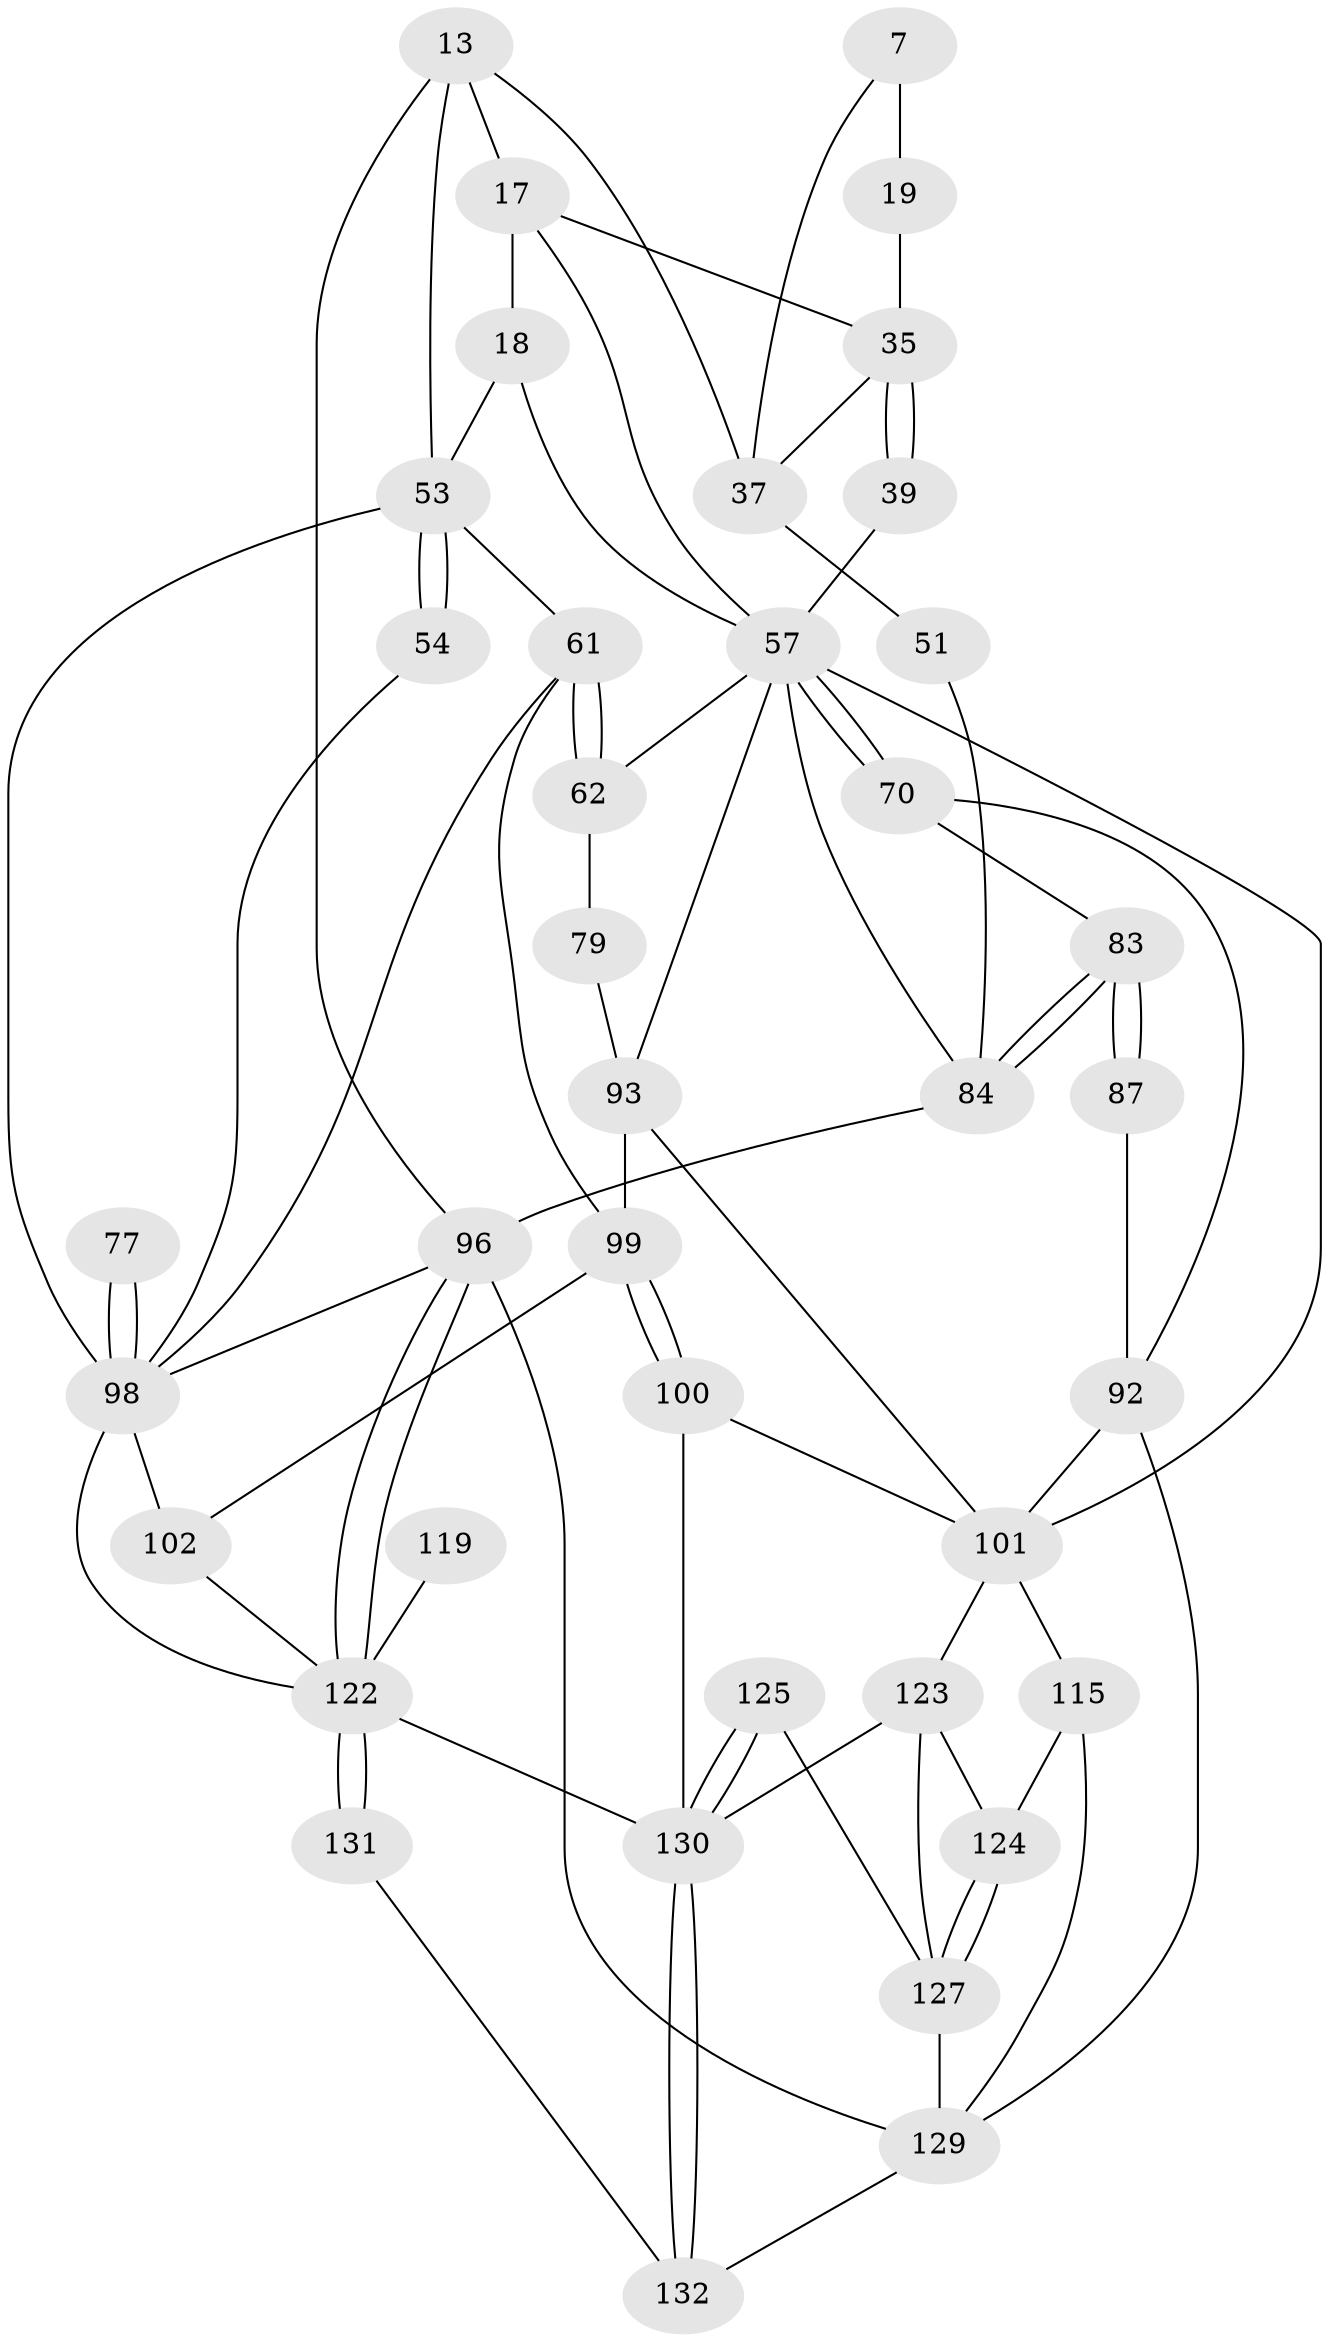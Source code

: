 // original degree distribution, {3: 0.015151515151515152, 5: 0.6363636363636364, 6: 0.16666666666666666, 4: 0.18181818181818182}
// Generated by graph-tools (version 1.1) at 2025/06/03/04/25 22:06:59]
// undirected, 39 vertices, 82 edges
graph export_dot {
graph [start="1"]
  node [color=gray90,style=filled];
  7 [pos="+0.10123810270019303+0.07439856450880027",super="+1"];
  13 [pos="+1+0",super="+10"];
  17 [pos="+0.5001584249733577+0.09192473270318856",super="+6+11+12"];
  18 [pos="+0.9120210705645238+0.16926207761246106",super="+16"];
  19 [pos="+0.15045598756979497+0.12345086947423387",super="+2"];
  35 [pos="+0.18783855872812086+0.32764309324062735",super="+23"];
  37 [pos="+0.09726017285342027+0.26163769542119475",super="+36+21"];
  39 [pos="+0.20131298258542463+0.3381292751323076",super="+38"];
  51 [pos="+0.05994532459680041+0.3754910097413837",super="+44+45"];
  53 [pos="+1+0.4217383283635514",super="+34+49"];
  54 [pos="+0.8823212021706628+0.3916609167882909"];
  57 [pos="+0.19890812724491716+0.47867139793246105",super="+55+48"];
  61 [pos="+0.6966509294974236+0.5345922924110718",super="+60+52+50+30"];
  62 [pos="+0.627034210366125+0.4882228542465615",super="+42+41"];
  70 [pos="+0.2208847404367059+0.5493388999501526"];
  77 [pos="+0.954453344199537+0.6671557130526153"];
  79 [pos="+0.5124958289892061+0.5440202323102676",super="+65"];
  83 [pos="+0+0.7893601728246123",super="+74+73"];
  84 [pos="+0+0.8813375851414261",super="+59+58"];
  87 [pos="+0.09647498454453722+0.677011861120222"];
  92 [pos="+0.18569805906878117+0.7229015628348062",super="+88"];
  93 [pos="+0.3924491946820148+0.6565677081052187",super="+72+82+71"];
  96 [pos="+1+1",super="+86+85"];
  98 [pos="+1+0.7313226739082932",super="+97+75+76+78"];
  99 [pos="+0.5799628278099536+0.733083455670896",super="+81+80"];
  100 [pos="+0.4468301907457161+0.7857323352408399"];
  101 [pos="+0.3799337410095409+0.7445395902343139",super="+94+95+91"];
  102 [pos="+0.5946958307879745+0.735401488494526",super="+90+89"];
  115 [pos="+0.27423328916126655+0.8952034000270085",super="+109"];
  119 [pos="+0.7291728482528+0.8494348953357767"];
  122 [pos="+0.9158064515028232+1",super="+121+106+120"];
  123 [pos="+0.35587541765676844+0.9318009427565701",super="+118+113"];
  124 [pos="+0.2941857964365441+0.9322522295038067",super="+114"];
  125 [pos="+0.4177525964809088+1"];
  127 [pos="+0.29527620897531115+0.9715290146932517",super="+126"];
  129 [pos="+0.04496961634430361+1",super="+128+116+104"];
  130 [pos="+0.49325456173402854+1",super="+111+117"];
  131 [pos="+0.7444618856764753+1"];
  132 [pos="+0.49786243246847905+1"];
  7 -- 19 [weight=2];
  7 -- 37;
  13 -- 96 [weight=2];
  13 -- 17 [weight=2];
  13 -- 37;
  13 -- 53;
  17 -- 18 [weight=3];
  17 -- 35;
  17 -- 57;
  18 -- 53 [weight=2];
  18 -- 57;
  19 -- 35 [weight=2];
  35 -- 39 [weight=2];
  35 -- 39;
  35 -- 37 [weight=2];
  37 -- 51 [weight=3];
  39 -- 57 [weight=3];
  51 -- 84 [weight=2];
  53 -- 54 [weight=2];
  53 -- 54;
  53 -- 98;
  53 -- 61 [weight=2];
  54 -- 98;
  57 -- 70;
  57 -- 70;
  57 -- 84;
  57 -- 62 [weight=2];
  57 -- 93;
  57 -- 101;
  61 -- 62 [weight=3];
  61 -- 62;
  61 -- 99;
  61 -- 98;
  62 -- 79;
  70 -- 83;
  70 -- 92;
  77 -- 98 [weight=3];
  77 -- 98;
  79 -- 93 [weight=3];
  83 -- 84 [weight=2];
  83 -- 84;
  83 -- 87 [weight=2];
  83 -- 87;
  84 -- 96;
  87 -- 92;
  92 -- 129;
  92 -- 101 [weight=2];
  93 -- 99;
  93 -- 101 [weight=2];
  96 -- 122;
  96 -- 122;
  96 -- 129 [weight=2];
  96 -- 98;
  98 -- 122;
  98 -- 102;
  99 -- 100;
  99 -- 100;
  99 -- 102 [weight=2];
  100 -- 101;
  100 -- 130;
  101 -- 123;
  101 -- 115;
  102 -- 122 [weight=2];
  115 -- 124;
  115 -- 129 [weight=2];
  119 -- 122 [weight=3];
  122 -- 131 [weight=2];
  122 -- 131;
  122 -- 130;
  123 -- 124 [weight=2];
  123 -- 130;
  123 -- 127;
  124 -- 127;
  124 -- 127;
  125 -- 130 [weight=2];
  125 -- 130;
  125 -- 127;
  127 -- 129;
  129 -- 132;
  130 -- 132;
  130 -- 132;
  131 -- 132;
}
